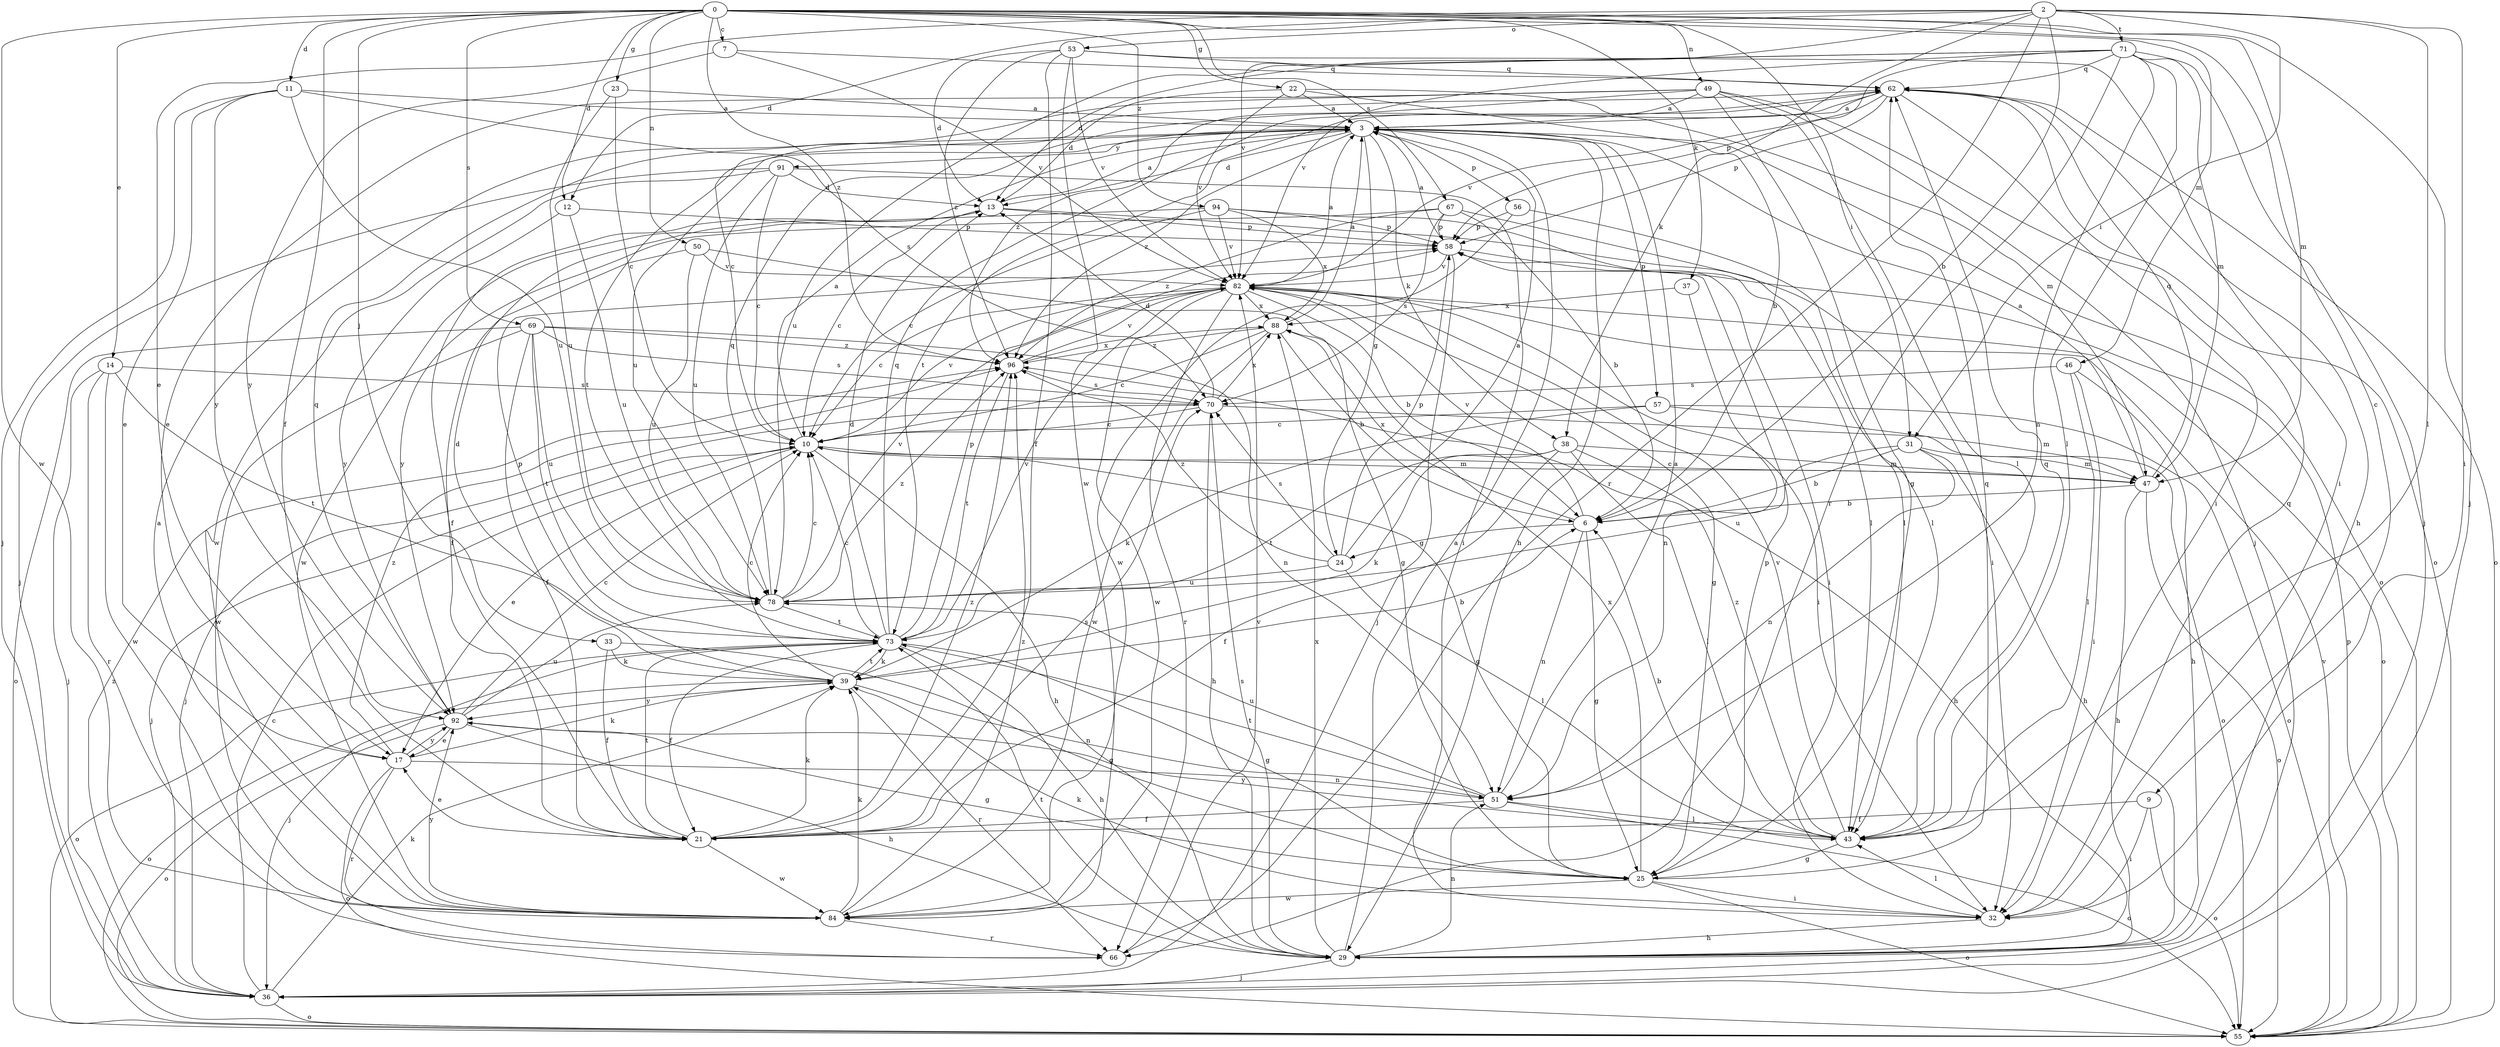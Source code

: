 strict digraph  {
0;
2;
3;
6;
7;
9;
10;
11;
12;
13;
14;
17;
21;
22;
23;
24;
25;
29;
31;
32;
33;
36;
37;
38;
39;
43;
46;
47;
49;
50;
51;
53;
55;
56;
57;
58;
62;
66;
67;
69;
70;
71;
73;
78;
82;
84;
88;
91;
92;
94;
96;
0 -> 7  [label=c];
0 -> 9  [label=c];
0 -> 11  [label=d];
0 -> 12  [label=d];
0 -> 14  [label=e];
0 -> 21  [label=f];
0 -> 22  [label=g];
0 -> 23  [label=g];
0 -> 31  [label=i];
0 -> 33  [label=j];
0 -> 36  [label=j];
0 -> 37  [label=k];
0 -> 46  [label=m];
0 -> 47  [label=m];
0 -> 49  [label=n];
0 -> 50  [label=n];
0 -> 67  [label=s];
0 -> 69  [label=s];
0 -> 84  [label=w];
0 -> 94  [label=z];
0 -> 96  [label=z];
2 -> 6  [label=b];
2 -> 12  [label=d];
2 -> 17  [label=e];
2 -> 31  [label=i];
2 -> 32  [label=i];
2 -> 38  [label=k];
2 -> 43  [label=l];
2 -> 53  [label=o];
2 -> 66  [label=r];
2 -> 71  [label=t];
2 -> 82  [label=v];
3 -> 13  [label=d];
3 -> 24  [label=g];
3 -> 29  [label=h];
3 -> 38  [label=k];
3 -> 55  [label=o];
3 -> 56  [label=p];
3 -> 57  [label=p];
3 -> 73  [label=t];
3 -> 78  [label=u];
3 -> 91  [label=y];
3 -> 96  [label=z];
6 -> 24  [label=g];
6 -> 25  [label=g];
6 -> 51  [label=n];
6 -> 82  [label=v];
6 -> 88  [label=x];
7 -> 62  [label=q];
7 -> 82  [label=v];
7 -> 92  [label=y];
9 -> 21  [label=f];
9 -> 32  [label=i];
9 -> 55  [label=o];
10 -> 3  [label=a];
10 -> 17  [label=e];
10 -> 25  [label=g];
10 -> 29  [label=h];
10 -> 36  [label=j];
10 -> 47  [label=m];
10 -> 82  [label=v];
11 -> 3  [label=a];
11 -> 17  [label=e];
11 -> 36  [label=j];
11 -> 70  [label=s];
11 -> 78  [label=u];
11 -> 92  [label=y];
12 -> 58  [label=p];
12 -> 78  [label=u];
12 -> 92  [label=y];
13 -> 3  [label=a];
13 -> 10  [label=c];
13 -> 21  [label=f];
13 -> 32  [label=i];
13 -> 58  [label=p];
14 -> 36  [label=j];
14 -> 66  [label=r];
14 -> 70  [label=s];
14 -> 73  [label=t];
14 -> 84  [label=w];
17 -> 39  [label=k];
17 -> 51  [label=n];
17 -> 55  [label=o];
17 -> 66  [label=r];
17 -> 92  [label=y];
17 -> 96  [label=z];
21 -> 17  [label=e];
21 -> 39  [label=k];
21 -> 70  [label=s];
21 -> 73  [label=t];
21 -> 84  [label=w];
21 -> 96  [label=z];
22 -> 3  [label=a];
22 -> 6  [label=b];
22 -> 13  [label=d];
22 -> 47  [label=m];
22 -> 82  [label=v];
23 -> 3  [label=a];
23 -> 10  [label=c];
23 -> 78  [label=u];
24 -> 3  [label=a];
24 -> 43  [label=l];
24 -> 58  [label=p];
24 -> 70  [label=s];
24 -> 78  [label=u];
24 -> 96  [label=z];
25 -> 32  [label=i];
25 -> 55  [label=o];
25 -> 58  [label=p];
25 -> 62  [label=q];
25 -> 84  [label=w];
25 -> 88  [label=x];
29 -> 3  [label=a];
29 -> 36  [label=j];
29 -> 51  [label=n];
29 -> 70  [label=s];
29 -> 73  [label=t];
29 -> 88  [label=x];
31 -> 6  [label=b];
31 -> 29  [label=h];
31 -> 47  [label=m];
31 -> 51  [label=n];
31 -> 78  [label=u];
32 -> 29  [label=h];
32 -> 39  [label=k];
32 -> 43  [label=l];
32 -> 62  [label=q];
33 -> 21  [label=f];
33 -> 25  [label=g];
33 -> 39  [label=k];
36 -> 10  [label=c];
36 -> 39  [label=k];
36 -> 55  [label=o];
36 -> 96  [label=z];
37 -> 51  [label=n];
37 -> 88  [label=x];
38 -> 21  [label=f];
38 -> 29  [label=h];
38 -> 39  [label=k];
38 -> 43  [label=l];
38 -> 47  [label=m];
38 -> 73  [label=t];
39 -> 6  [label=b];
39 -> 10  [label=c];
39 -> 13  [label=d];
39 -> 51  [label=n];
39 -> 55  [label=o];
39 -> 58  [label=p];
39 -> 66  [label=r];
39 -> 73  [label=t];
39 -> 92  [label=y];
43 -> 6  [label=b];
43 -> 25  [label=g];
43 -> 62  [label=q];
43 -> 82  [label=v];
43 -> 92  [label=y];
43 -> 96  [label=z];
46 -> 29  [label=h];
46 -> 32  [label=i];
46 -> 43  [label=l];
46 -> 70  [label=s];
47 -> 3  [label=a];
47 -> 6  [label=b];
47 -> 10  [label=c];
47 -> 29  [label=h];
47 -> 55  [label=o];
47 -> 62  [label=q];
49 -> 3  [label=a];
49 -> 10  [label=c];
49 -> 17  [label=e];
49 -> 25  [label=g];
49 -> 36  [label=j];
49 -> 43  [label=l];
49 -> 55  [label=o];
49 -> 96  [label=z];
50 -> 21  [label=f];
50 -> 25  [label=g];
50 -> 78  [label=u];
50 -> 82  [label=v];
51 -> 3  [label=a];
51 -> 21  [label=f];
51 -> 43  [label=l];
51 -> 55  [label=o];
51 -> 73  [label=t];
51 -> 78  [label=u];
53 -> 13  [label=d];
53 -> 21  [label=f];
53 -> 32  [label=i];
53 -> 62  [label=q];
53 -> 82  [label=v];
53 -> 84  [label=w];
53 -> 96  [label=z];
55 -> 58  [label=p];
55 -> 82  [label=v];
56 -> 43  [label=l];
56 -> 58  [label=p];
56 -> 84  [label=w];
57 -> 10  [label=c];
57 -> 39  [label=k];
57 -> 47  [label=m];
57 -> 55  [label=o];
58 -> 3  [label=a];
58 -> 32  [label=i];
58 -> 36  [label=j];
58 -> 82  [label=v];
62 -> 3  [label=a];
62 -> 29  [label=h];
62 -> 32  [label=i];
62 -> 55  [label=o];
62 -> 58  [label=p];
62 -> 73  [label=t];
62 -> 82  [label=v];
66 -> 82  [label=v];
67 -> 6  [label=b];
67 -> 43  [label=l];
67 -> 58  [label=p];
67 -> 70  [label=s];
67 -> 92  [label=y];
67 -> 96  [label=z];
69 -> 21  [label=f];
69 -> 51  [label=n];
69 -> 55  [label=o];
69 -> 70  [label=s];
69 -> 73  [label=t];
69 -> 78  [label=u];
69 -> 84  [label=w];
69 -> 96  [label=z];
70 -> 10  [label=c];
70 -> 13  [label=d];
70 -> 29  [label=h];
70 -> 36  [label=j];
70 -> 55  [label=o];
70 -> 88  [label=x];
71 -> 13  [label=d];
71 -> 36  [label=j];
71 -> 43  [label=l];
71 -> 47  [label=m];
71 -> 51  [label=n];
71 -> 58  [label=p];
71 -> 62  [label=q];
71 -> 66  [label=r];
71 -> 78  [label=u];
71 -> 82  [label=v];
73 -> 10  [label=c];
73 -> 13  [label=d];
73 -> 21  [label=f];
73 -> 25  [label=g];
73 -> 29  [label=h];
73 -> 36  [label=j];
73 -> 39  [label=k];
73 -> 55  [label=o];
73 -> 58  [label=p];
73 -> 62  [label=q];
73 -> 82  [label=v];
78 -> 10  [label=c];
78 -> 62  [label=q];
78 -> 73  [label=t];
78 -> 82  [label=v];
78 -> 96  [label=z];
82 -> 3  [label=a];
82 -> 6  [label=b];
82 -> 10  [label=c];
82 -> 25  [label=g];
82 -> 32  [label=i];
82 -> 55  [label=o];
82 -> 66  [label=r];
82 -> 84  [label=w];
82 -> 88  [label=x];
84 -> 3  [label=a];
84 -> 39  [label=k];
84 -> 66  [label=r];
84 -> 92  [label=y];
84 -> 96  [label=z];
88 -> 3  [label=a];
88 -> 6  [label=b];
88 -> 10  [label=c];
88 -> 84  [label=w];
88 -> 96  [label=z];
91 -> 10  [label=c];
91 -> 13  [label=d];
91 -> 32  [label=i];
91 -> 36  [label=j];
91 -> 78  [label=u];
91 -> 84  [label=w];
92 -> 10  [label=c];
92 -> 17  [label=e];
92 -> 25  [label=g];
92 -> 29  [label=h];
92 -> 55  [label=o];
92 -> 62  [label=q];
92 -> 78  [label=u];
94 -> 10  [label=c];
94 -> 43  [label=l];
94 -> 58  [label=p];
94 -> 82  [label=v];
94 -> 84  [label=w];
94 -> 88  [label=x];
96 -> 70  [label=s];
96 -> 73  [label=t];
96 -> 82  [label=v];
96 -> 88  [label=x];
}
